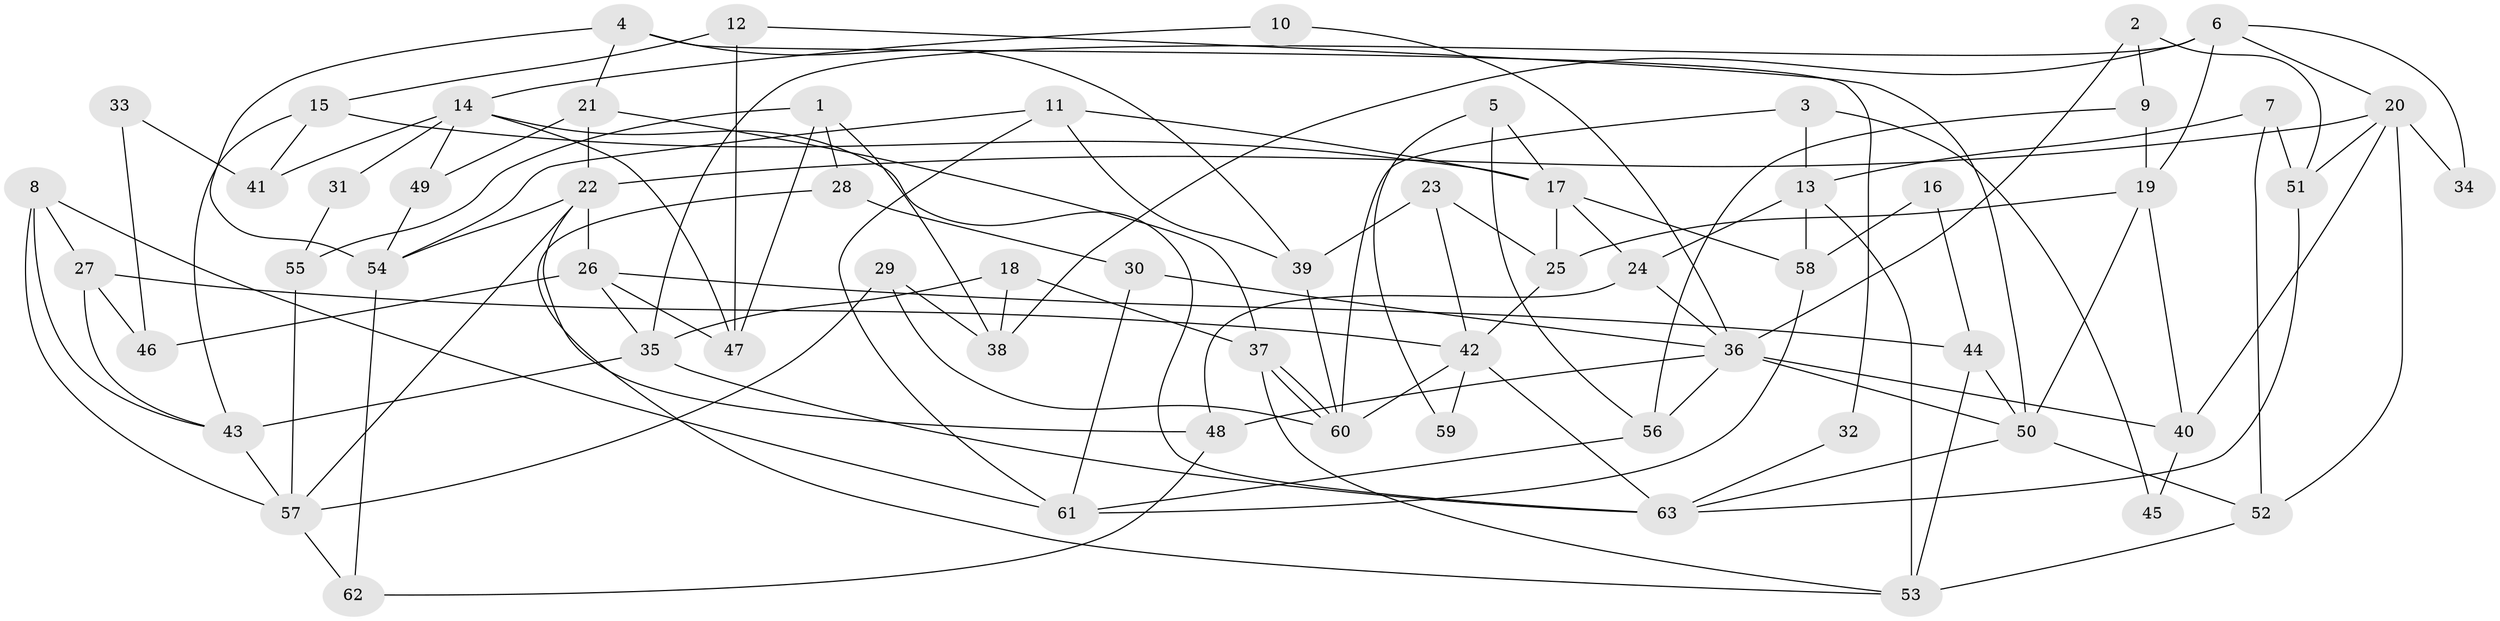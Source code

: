 // Generated by graph-tools (version 1.1) at 2025/36/03/09/25 02:36:03]
// undirected, 63 vertices, 126 edges
graph export_dot {
graph [start="1"]
  node [color=gray90,style=filled];
  1;
  2;
  3;
  4;
  5;
  6;
  7;
  8;
  9;
  10;
  11;
  12;
  13;
  14;
  15;
  16;
  17;
  18;
  19;
  20;
  21;
  22;
  23;
  24;
  25;
  26;
  27;
  28;
  29;
  30;
  31;
  32;
  33;
  34;
  35;
  36;
  37;
  38;
  39;
  40;
  41;
  42;
  43;
  44;
  45;
  46;
  47;
  48;
  49;
  50;
  51;
  52;
  53;
  54;
  55;
  56;
  57;
  58;
  59;
  60;
  61;
  62;
  63;
  1 -- 38;
  1 -- 47;
  1 -- 28;
  1 -- 55;
  2 -- 36;
  2 -- 9;
  2 -- 51;
  3 -- 13;
  3 -- 60;
  3 -- 45;
  4 -- 54;
  4 -- 21;
  4 -- 32;
  4 -- 39;
  5 -- 56;
  5 -- 17;
  5 -- 59;
  6 -- 35;
  6 -- 38;
  6 -- 19;
  6 -- 20;
  6 -- 34;
  7 -- 51;
  7 -- 13;
  7 -- 52;
  8 -- 43;
  8 -- 27;
  8 -- 57;
  8 -- 61;
  9 -- 19;
  9 -- 56;
  10 -- 14;
  10 -- 36;
  11 -- 61;
  11 -- 39;
  11 -- 17;
  11 -- 54;
  12 -- 50;
  12 -- 47;
  12 -- 15;
  13 -- 53;
  13 -- 58;
  13 -- 24;
  14 -- 63;
  14 -- 49;
  14 -- 31;
  14 -- 41;
  14 -- 47;
  15 -- 17;
  15 -- 41;
  15 -- 43;
  16 -- 58;
  16 -- 44;
  17 -- 24;
  17 -- 25;
  17 -- 58;
  18 -- 35;
  18 -- 37;
  18 -- 38;
  19 -- 25;
  19 -- 40;
  19 -- 50;
  20 -- 52;
  20 -- 22;
  20 -- 34;
  20 -- 40;
  20 -- 51;
  21 -- 22;
  21 -- 37;
  21 -- 49;
  22 -- 57;
  22 -- 26;
  22 -- 48;
  22 -- 54;
  23 -- 42;
  23 -- 39;
  23 -- 25;
  24 -- 36;
  24 -- 48;
  25 -- 42;
  26 -- 35;
  26 -- 44;
  26 -- 46;
  26 -- 47;
  27 -- 42;
  27 -- 43;
  27 -- 46;
  28 -- 53;
  28 -- 30;
  29 -- 57;
  29 -- 60;
  29 -- 38;
  30 -- 36;
  30 -- 61;
  31 -- 55;
  32 -- 63;
  33 -- 41;
  33 -- 46;
  35 -- 63;
  35 -- 43;
  36 -- 40;
  36 -- 48;
  36 -- 50;
  36 -- 56;
  37 -- 60;
  37 -- 60;
  37 -- 53;
  39 -- 60;
  40 -- 45;
  42 -- 63;
  42 -- 59;
  42 -- 60;
  43 -- 57;
  44 -- 50;
  44 -- 53;
  48 -- 62;
  49 -- 54;
  50 -- 52;
  50 -- 63;
  51 -- 63;
  52 -- 53;
  54 -- 62;
  55 -- 57;
  56 -- 61;
  57 -- 62;
  58 -- 61;
}
